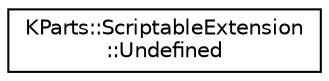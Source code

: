 digraph "Graphical Class Hierarchy"
{
  edge [fontname="Helvetica",fontsize="10",labelfontname="Helvetica",labelfontsize="10"];
  node [fontname="Helvetica",fontsize="10",shape=record];
  rankdir="LR";
  Node0 [label="KParts::ScriptableExtension\l::Undefined",height=0.2,width=0.4,color="black", fillcolor="white", style="filled",URL="$structKParts_1_1ScriptableExtension_1_1Undefined.html",tooltip="Corresponds to &#39;undefined&#39; in JavaScript. "];
}
